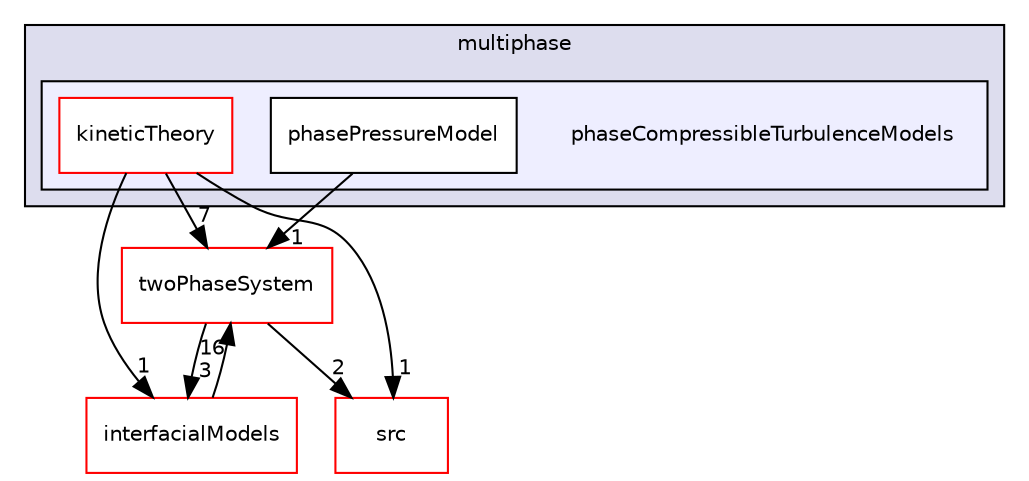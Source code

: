 digraph "phaseCompressibleTurbulenceModels" {
  bgcolor=transparent;
  compound=true
  node [ fontsize="10", fontname="Helvetica"];
  edge [ labelfontsize="10", labelfontname="Helvetica"];
  subgraph clusterdir_d62a5a20700de1cb9696e405d497a576 {
    graph [ bgcolor="#ddddee", pencolor="black", label="multiphase" fontname="Helvetica", fontsize="10", URL="dir_d62a5a20700de1cb9696e405d497a576.html"]
  subgraph clusterdir_de80645838dc4e2c646f90955690d193 {
    graph [ bgcolor="#eeeeff", pencolor="black", label="" URL="dir_de80645838dc4e2c646f90955690d193.html"];
    dir_de80645838dc4e2c646f90955690d193 [shape=plaintext label="phaseCompressibleTurbulenceModels"];
    dir_6d070473d805f9b4291e8453a1e3cba0 [shape=box label="kineticTheory" color="red" fillcolor="white" style="filled" URL="dir_6d070473d805f9b4291e8453a1e3cba0.html"];
    dir_5f7defec33eef1125bf98e237a51542a [shape=box label="phasePressureModel" color="black" fillcolor="white" style="filled" URL="dir_5f7defec33eef1125bf98e237a51542a.html"];
  }
  }
  dir_c8dd8d838525102dfd397a50c2714810 [shape=box label="twoPhaseSystem" color="red" URL="dir_c8dd8d838525102dfd397a50c2714810.html"];
  dir_68267d1309a1af8e8297ef4c3efbcdba [shape=box label="src" color="red" URL="dir_68267d1309a1af8e8297ef4c3efbcdba.html"];
  dir_917add706488739a95df57895f4aaf2a [shape=box label="interfacialModels" color="red" URL="dir_917add706488739a95df57895f4aaf2a.html"];
  dir_c8dd8d838525102dfd397a50c2714810->dir_68267d1309a1af8e8297ef4c3efbcdba [headlabel="2", labeldistance=1.5 headhref="dir_000038_000000.html"];
  dir_c8dd8d838525102dfd397a50c2714810->dir_917add706488739a95df57895f4aaf2a [headlabel="3", labeldistance=1.5 headhref="dir_000038_000014.html"];
  dir_6d070473d805f9b4291e8453a1e3cba0->dir_c8dd8d838525102dfd397a50c2714810 [headlabel="7", labeldistance=1.5 headhref="dir_000010_000038.html"];
  dir_6d070473d805f9b4291e8453a1e3cba0->dir_68267d1309a1af8e8297ef4c3efbcdba [headlabel="1", labeldistance=1.5 headhref="dir_000010_000000.html"];
  dir_6d070473d805f9b4291e8453a1e3cba0->dir_917add706488739a95df57895f4aaf2a [headlabel="1", labeldistance=1.5 headhref="dir_000010_000014.html"];
  dir_5f7defec33eef1125bf98e237a51542a->dir_c8dd8d838525102dfd397a50c2714810 [headlabel="1", labeldistance=1.5 headhref="dir_000215_000038.html"];
  dir_917add706488739a95df57895f4aaf2a->dir_c8dd8d838525102dfd397a50c2714810 [headlabel="16", labeldistance=1.5 headhref="dir_000014_000038.html"];
}
